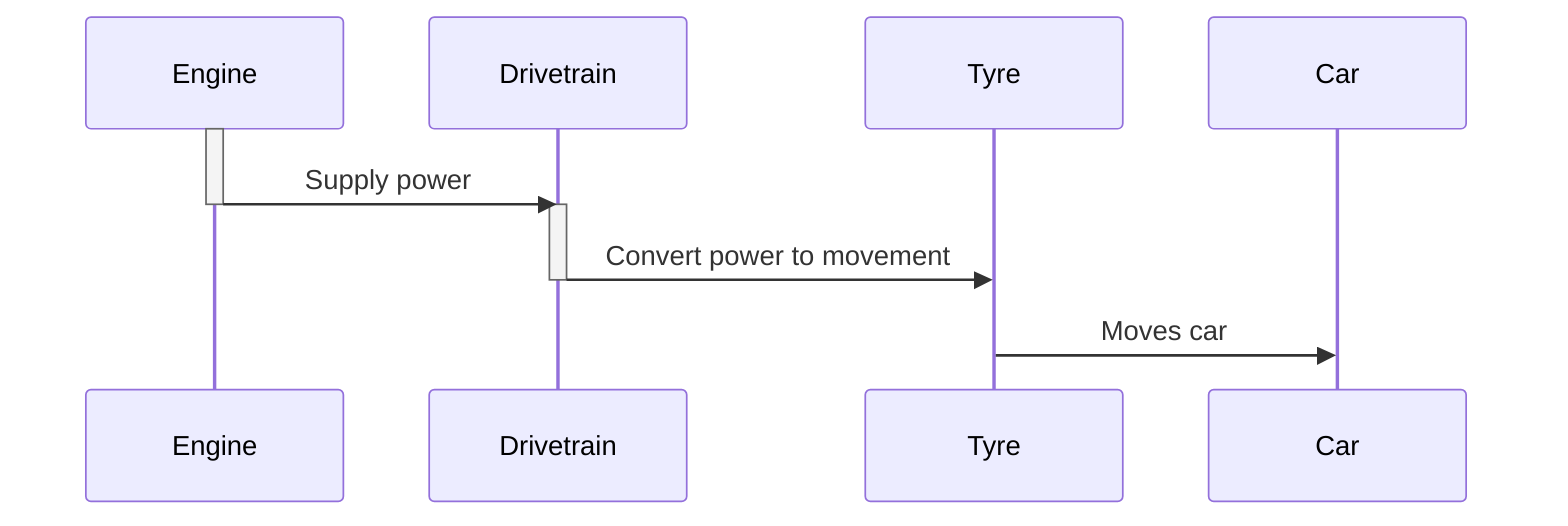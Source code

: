 sequenceDiagram
	activate Engine
	Engine ->> Drivetrain: Supply power
	deactivate Engine
	activate Drivetrain
	Drivetrain ->> Tyre : Convert power to movement
	deactivate Drivetrain
	Tyre ->> Car : Moves car